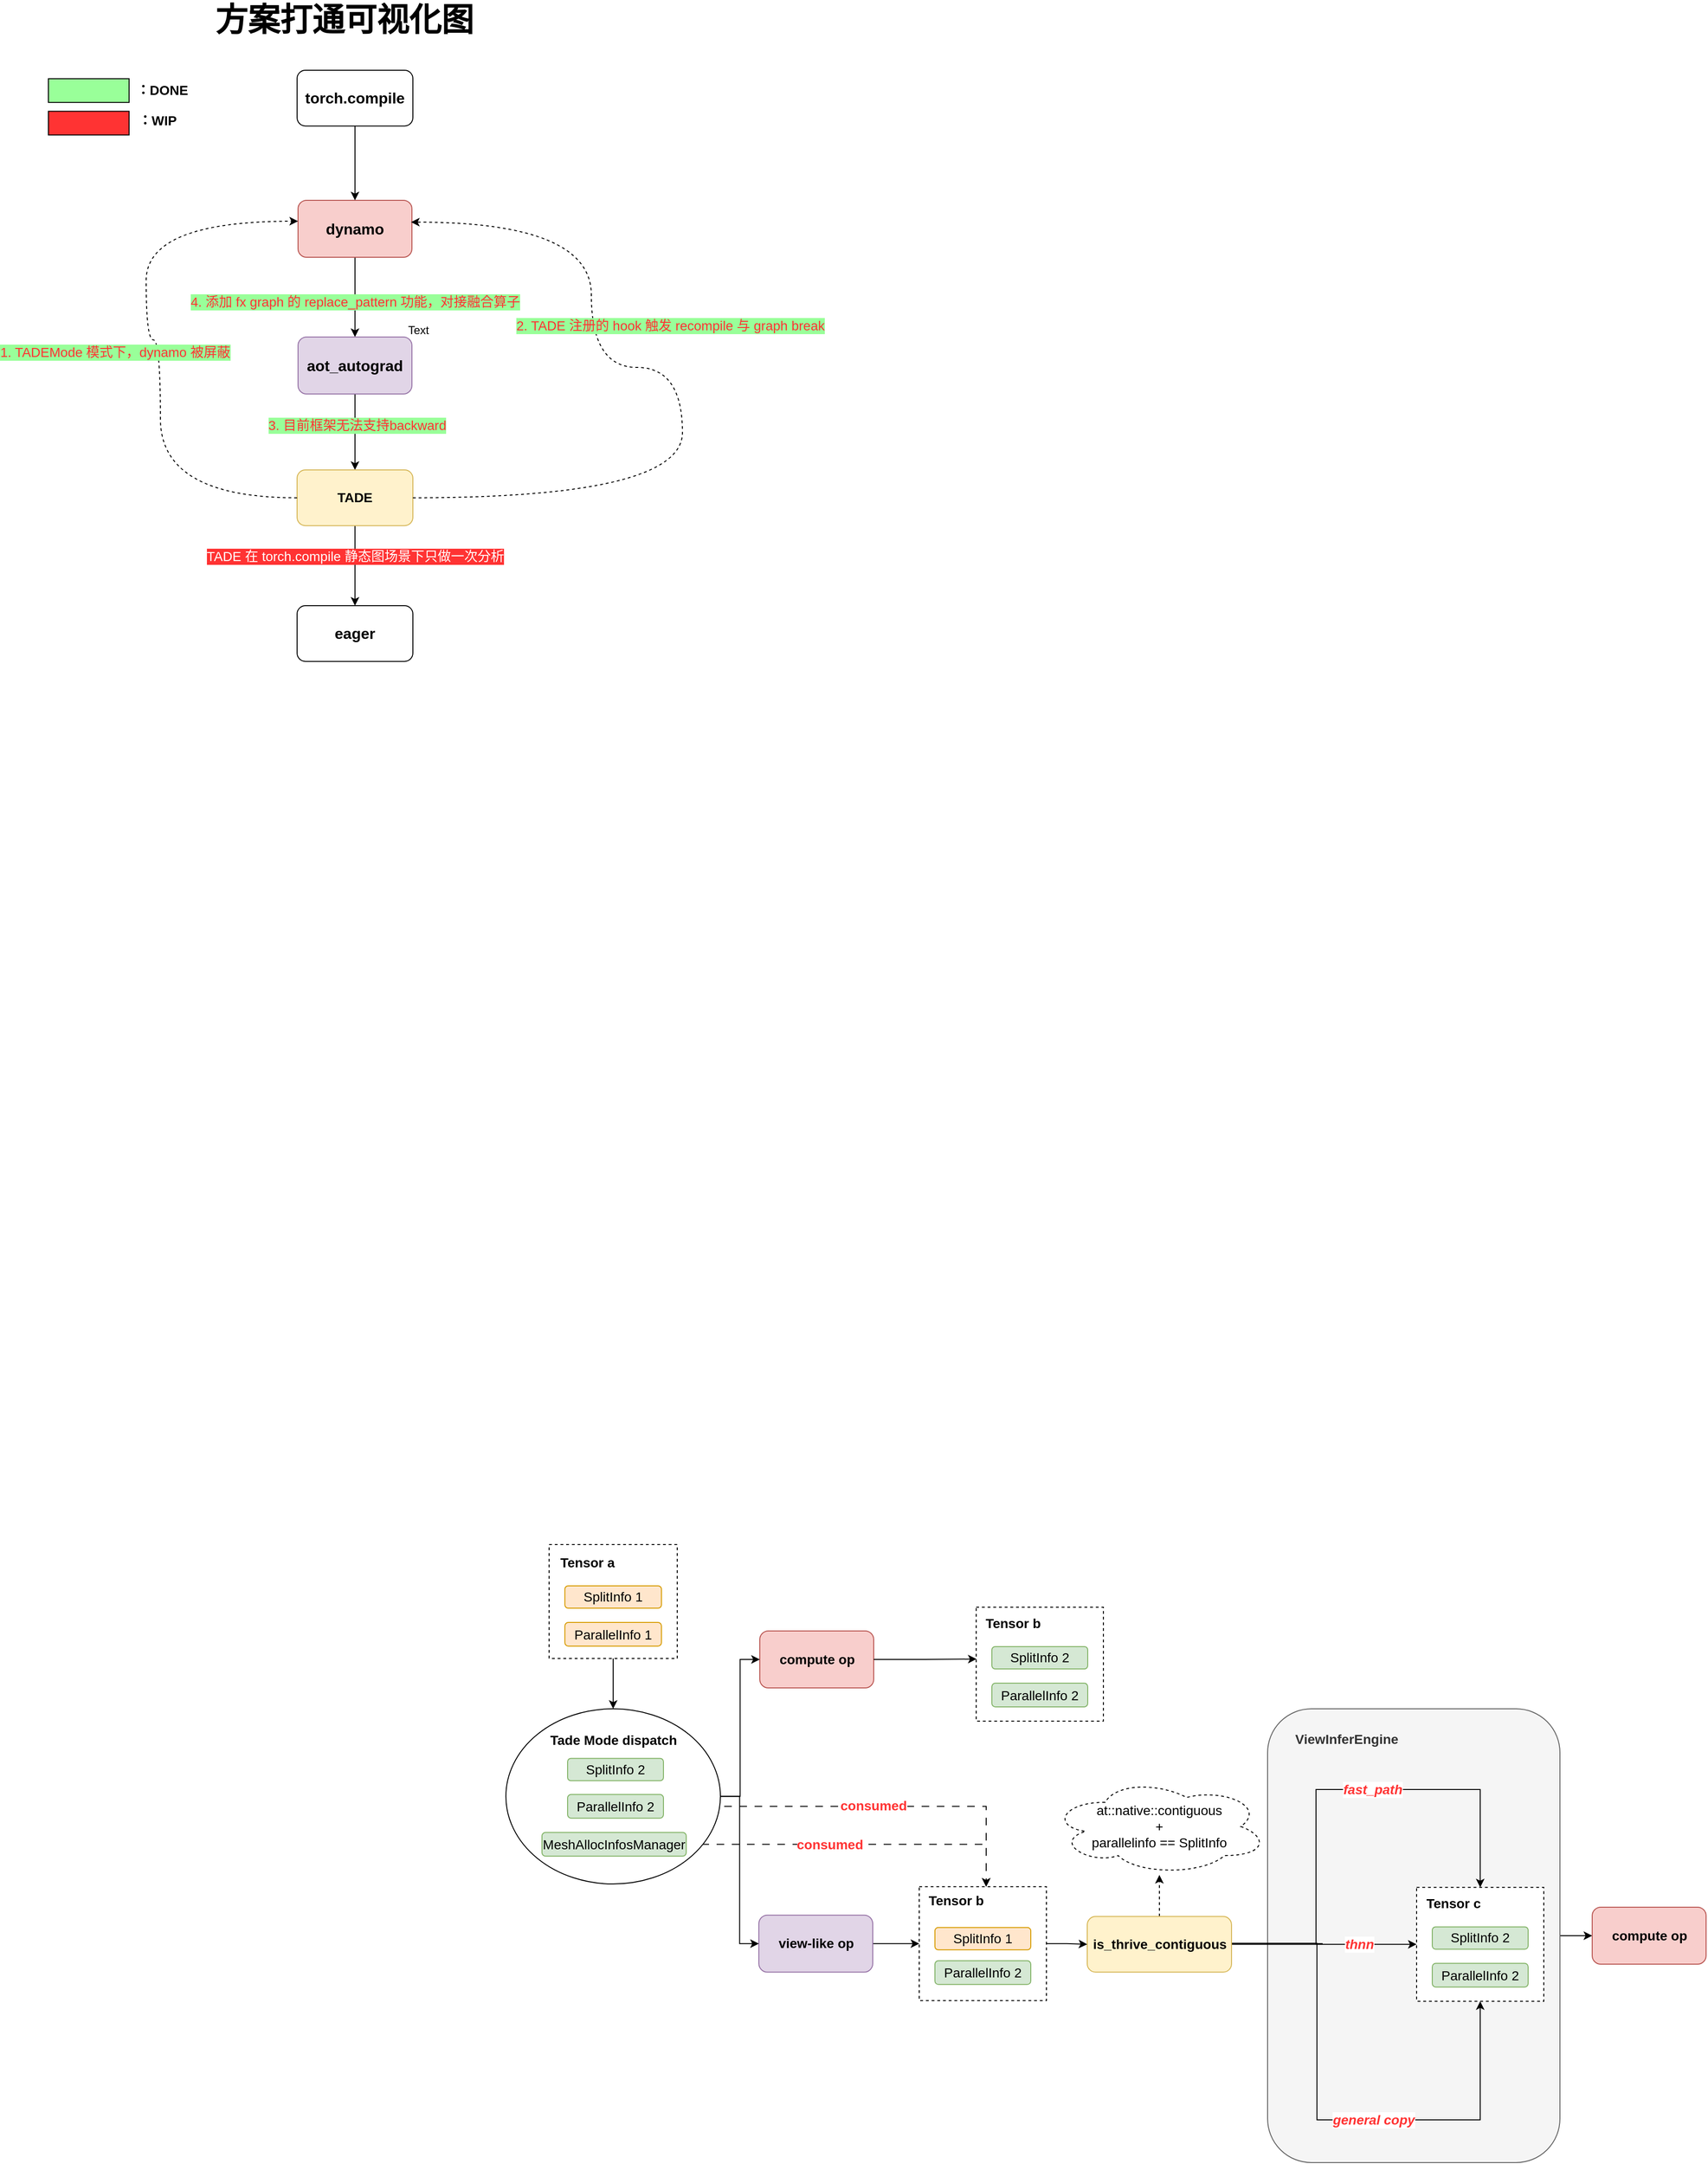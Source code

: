 <mxfile version="28.2.2">
  <diagram name="第 1 页" id="pVripiU5fOTv0RXEDSq1">
    <mxGraphModel dx="2346" dy="2100" grid="0" gridSize="10" guides="1" tooltips="1" connect="1" arrows="1" fold="1" page="0" pageScale="1" pageWidth="827" pageHeight="1169" math="0" shadow="0">
      <root>
        <mxCell id="0" />
        <mxCell id="1" parent="0" />
        <mxCell id="MY8jgwsOszjM8kaz8BeY-2" style="edgeStyle=orthogonalEdgeStyle;rounded=0;orthogonalLoop=1;jettySize=auto;html=1;entryX=0;entryY=0.5;entryDx=0;entryDy=0;" edge="1" parent="1" source="MY8jgwsOszjM8kaz8BeY-3" target="MY8jgwsOszjM8kaz8BeY-50">
          <mxGeometry relative="1" as="geometry" />
        </mxCell>
        <mxCell id="MY8jgwsOszjM8kaz8BeY-3" value="" style="rounded=1;whiteSpace=wrap;html=1;fillColor=#f5f5f5;strokeColor=#666666;fontColor=#333333;fontSize=14;" vertex="1" parent="1">
          <mxGeometry x="686.5" y="730" width="308" height="478" as="geometry" />
        </mxCell>
        <mxCell id="MY8jgwsOszjM8kaz8BeY-4" value="&lt;b&gt;compute op&lt;/b&gt;" style="rounded=1;whiteSpace=wrap;html=1;fillColor=#f8cecc;strokeColor=#b85450;fontSize=14;" vertex="1" parent="1">
          <mxGeometry x="151.5" y="648" width="120" height="60" as="geometry" />
        </mxCell>
        <mxCell id="MY8jgwsOszjM8kaz8BeY-5" style="edgeStyle=orthogonalEdgeStyle;rounded=0;orthogonalLoop=1;jettySize=auto;html=1;entryX=0.003;entryY=0.455;entryDx=0;entryDy=0;entryPerimeter=0;fontSize=14;" edge="1" parent="1" source="MY8jgwsOszjM8kaz8BeY-4" target="MY8jgwsOszjM8kaz8BeY-23">
          <mxGeometry relative="1" as="geometry" />
        </mxCell>
        <mxCell id="MY8jgwsOszjM8kaz8BeY-6" style="edgeStyle=orthogonalEdgeStyle;rounded=0;orthogonalLoop=1;jettySize=auto;html=1;entryX=0;entryY=0.5;entryDx=0;entryDy=0;fontSize=14;" edge="1" parent="1" source="MY8jgwsOszjM8kaz8BeY-7" target="MY8jgwsOszjM8kaz8BeY-38">
          <mxGeometry relative="1" as="geometry" />
        </mxCell>
        <mxCell id="MY8jgwsOszjM8kaz8BeY-7" value="&lt;font&gt;&lt;b&gt;view-like op&lt;/b&gt;&lt;/font&gt;" style="rounded=1;whiteSpace=wrap;html=1;fillColor=#e1d5e7;strokeColor=#9673a6;fontSize=14;" vertex="1" parent="1">
          <mxGeometry x="150.5" y="947.4" width="120" height="60" as="geometry" />
        </mxCell>
        <mxCell id="MY8jgwsOszjM8kaz8BeY-8" style="edgeStyle=orthogonalEdgeStyle;rounded=0;orthogonalLoop=1;jettySize=auto;html=1;entryX=0.5;entryY=0;entryDx=0;entryDy=0;exitX=1;exitY=0.5;exitDx=0;exitDy=0;fontSize=14;" edge="1" parent="1" target="MY8jgwsOszjM8kaz8BeY-33">
          <mxGeometry relative="1" as="geometry">
            <mxPoint x="744.5" y="977.4" as="sourcePoint" />
            <mxPoint x="942.25" y="815.4" as="targetPoint" />
            <Array as="points">
              <mxPoint x="737.5" y="977" />
              <mxPoint x="737.5" y="815" />
              <mxPoint x="910.5" y="815" />
            </Array>
          </mxGeometry>
        </mxCell>
        <mxCell id="MY8jgwsOszjM8kaz8BeY-9" value="&lt;span style=&quot;color: rgb(255, 51, 51); font-style: italic; font-weight: 700;&quot;&gt;fast_path&lt;/span&gt;" style="edgeLabel;html=1;align=center;verticalAlign=middle;resizable=0;points=[];fontSize=14;" vertex="1" connectable="0" parent="MY8jgwsOszjM8kaz8BeY-8">
          <mxGeometry x="0.062" y="2" relative="1" as="geometry">
            <mxPoint x="-8" y="2" as="offset" />
          </mxGeometry>
        </mxCell>
        <mxCell id="MY8jgwsOszjM8kaz8BeY-10" style="edgeStyle=orthogonalEdgeStyle;rounded=0;orthogonalLoop=1;jettySize=auto;html=1;entryX=0.5;entryY=1;entryDx=0;entryDy=0;exitX=1;exitY=0.5;exitDx=0;exitDy=0;fontSize=14;" edge="1" parent="1" source="MY8jgwsOszjM8kaz8BeY-15" target="MY8jgwsOszjM8kaz8BeY-33">
          <mxGeometry relative="1" as="geometry">
            <mxPoint x="792.5" y="977.4" as="sourcePoint" />
            <mxPoint x="989.5" y="1163.4" as="targetPoint" />
            <Array as="points">
              <mxPoint x="648.5" y="977" />
              <mxPoint x="738.5" y="977" />
              <mxPoint x="738.5" y="1163" />
              <mxPoint x="910.5" y="1163" />
            </Array>
          </mxGeometry>
        </mxCell>
        <mxCell id="MY8jgwsOszjM8kaz8BeY-11" value="&lt;b style=&quot;color: rgb(255, 51, 51);&quot;&gt;&lt;i&gt;general copy&lt;/i&gt;&lt;/b&gt;" style="edgeLabel;html=1;align=center;verticalAlign=middle;resizable=0;points=[];fontSize=14;" vertex="1" connectable="0" parent="MY8jgwsOszjM8kaz8BeY-10">
          <mxGeometry x="0.172" relative="1" as="geometry">
            <mxPoint as="offset" />
          </mxGeometry>
        </mxCell>
        <mxCell id="MY8jgwsOszjM8kaz8BeY-12" style="edgeStyle=orthogonalEdgeStyle;rounded=0;orthogonalLoop=1;jettySize=auto;html=1;entryX=0;entryY=0.5;entryDx=0;entryDy=0;exitX=1;exitY=0.5;exitDx=0;exitDy=0;fontSize=14;" edge="1" parent="1" source="MY8jgwsOszjM8kaz8BeY-15" target="MY8jgwsOszjM8kaz8BeY-33">
          <mxGeometry relative="1" as="geometry">
            <mxPoint x="792.5" y="977.4" as="sourcePoint" />
            <Array as="points" />
          </mxGeometry>
        </mxCell>
        <mxCell id="MY8jgwsOszjM8kaz8BeY-13" value="&lt;font color=&quot;#ff3333&quot;&gt;&lt;span&gt;&lt;b&gt;&lt;i&gt;thnn&lt;/i&gt;&lt;/b&gt;&lt;/span&gt;&lt;/font&gt;" style="edgeLabel;html=1;align=center;verticalAlign=middle;resizable=0;points=[];fontSize=14;" vertex="1" connectable="0" parent="MY8jgwsOszjM8kaz8BeY-12">
          <mxGeometry x="0.159" y="3" relative="1" as="geometry">
            <mxPoint x="21" y="3" as="offset" />
          </mxGeometry>
        </mxCell>
        <mxCell id="MY8jgwsOszjM8kaz8BeY-14" style="edgeStyle=orthogonalEdgeStyle;rounded=0;orthogonalLoop=1;jettySize=auto;html=1;dashed=1;fontSize=14;" edge="1" parent="1" source="MY8jgwsOszjM8kaz8BeY-15" target="MY8jgwsOszjM8kaz8BeY-27">
          <mxGeometry relative="1" as="geometry" />
        </mxCell>
        <mxCell id="MY8jgwsOszjM8kaz8BeY-15" value="&lt;font&gt;&lt;b&gt;is_thrive_contiguous&lt;/b&gt;&lt;/font&gt;" style="rounded=1;whiteSpace=wrap;html=1;fillColor=#fff2cc;strokeColor=#d6b656;fontSize=14;" vertex="1" parent="1">
          <mxGeometry x="496.5" y="948.8" width="152" height="58.6" as="geometry" />
        </mxCell>
        <mxCell id="MY8jgwsOszjM8kaz8BeY-16" style="edgeStyle=orthogonalEdgeStyle;rounded=0;orthogonalLoop=1;jettySize=auto;html=1;fontSize=14;" edge="1" parent="1" source="MY8jgwsOszjM8kaz8BeY-38" target="MY8jgwsOszjM8kaz8BeY-15">
          <mxGeometry relative="1" as="geometry" />
        </mxCell>
        <mxCell id="MY8jgwsOszjM8kaz8BeY-17" value="" style="group;fontSize=14;" vertex="1" connectable="0" parent="1">
          <mxGeometry x="-70.5" y="557" width="135" height="120" as="geometry" />
        </mxCell>
        <mxCell id="MY8jgwsOszjM8kaz8BeY-18" value="" style="rounded=0;whiteSpace=wrap;html=1;dashed=1;container=0;fontSize=14;" vertex="1" parent="MY8jgwsOszjM8kaz8BeY-17">
          <mxGeometry width="135" height="120" as="geometry" />
        </mxCell>
        <mxCell id="MY8jgwsOszjM8kaz8BeY-19" value="SplitInfo 1" style="rounded=1;whiteSpace=wrap;html=1;fillColor=#ffe6cc;strokeColor=#d79b00;container=0;fontSize=14;" vertex="1" parent="MY8jgwsOszjM8kaz8BeY-17">
          <mxGeometry x="16.623" y="43.5" width="101.754" height="23.5" as="geometry" />
        </mxCell>
        <mxCell id="MY8jgwsOszjM8kaz8BeY-20" value="&lt;b&gt;&lt;font&gt;Tensor a&lt;/font&gt;&lt;/b&gt;" style="text;html=1;align=center;verticalAlign=middle;whiteSpace=wrap;rounded=0;container=0;fontSize=14;" vertex="1" parent="MY8jgwsOszjM8kaz8BeY-17">
          <mxGeometry x="10.578" y="4" width="60.448" height="30" as="geometry" />
        </mxCell>
        <mxCell id="MY8jgwsOszjM8kaz8BeY-21" value="ParallelInfo 1" style="rounded=1;whiteSpace=wrap;html=1;fillColor=#ffe6cc;strokeColor=#d79b00;container=0;fontSize=14;" vertex="1" parent="MY8jgwsOszjM8kaz8BeY-17">
          <mxGeometry x="16.623" y="82" width="101.754" height="25" as="geometry" />
        </mxCell>
        <mxCell id="MY8jgwsOszjM8kaz8BeY-22" value="" style="group;fontSize=14;" vertex="1" connectable="0" parent="1">
          <mxGeometry x="379.5" y="623" width="134" height="120" as="geometry" />
        </mxCell>
        <mxCell id="MY8jgwsOszjM8kaz8BeY-23" value="" style="rounded=0;whiteSpace=wrap;html=1;movable=1;resizable=1;rotatable=1;deletable=1;editable=1;locked=0;connectable=1;dashed=1;container=0;fontSize=14;" vertex="1" parent="MY8jgwsOszjM8kaz8BeY-22">
          <mxGeometry width="134" height="120" as="geometry" />
        </mxCell>
        <mxCell id="MY8jgwsOszjM8kaz8BeY-24" value="SplitInfo 2" style="rounded=1;whiteSpace=wrap;html=1;fillColor=#d5e8d4;strokeColor=#82b366;container=0;fontSize=14;" vertex="1" parent="MY8jgwsOszjM8kaz8BeY-22">
          <mxGeometry x="16.5" y="41.5" width="101" height="23.5" as="geometry" />
        </mxCell>
        <mxCell id="MY8jgwsOszjM8kaz8BeY-25" value="&lt;b&gt;&lt;font&gt;Tensor b&lt;/font&gt;&lt;/b&gt;" style="text;html=1;align=center;verticalAlign=middle;whiteSpace=wrap;rounded=0;container=0;fontSize=14;" vertex="1" parent="MY8jgwsOszjM8kaz8BeY-22">
          <mxGeometry x="6" y="2" width="64.5" height="30" as="geometry" />
        </mxCell>
        <mxCell id="MY8jgwsOszjM8kaz8BeY-26" value="ParallelInfo 2" style="rounded=1;whiteSpace=wrap;html=1;fillColor=#d5e8d4;strokeColor=#82b366;container=0;fontSize=14;" vertex="1" parent="MY8jgwsOszjM8kaz8BeY-22">
          <mxGeometry x="16.5" y="80" width="101" height="25" as="geometry" />
        </mxCell>
        <mxCell id="MY8jgwsOszjM8kaz8BeY-27" value="at::native::contiguous&lt;br&gt;+&lt;br&gt;parallelinfo == SplitInfo" style="ellipse;shape=cloud;whiteSpace=wrap;html=1;dashed=1;fontSize=14;" vertex="1" parent="1">
          <mxGeometry x="458.25" y="803" width="228.5" height="102" as="geometry" />
        </mxCell>
        <mxCell id="MY8jgwsOszjM8kaz8BeY-28" style="edgeStyle=orthogonalEdgeStyle;rounded=0;orthogonalLoop=1;jettySize=auto;html=1;dashed=1;dashPattern=8 8;entryX=1;entryY=0;entryDx=0;entryDy=0;fontSize=14;" edge="1" parent="1" source="MY8jgwsOszjM8kaz8BeY-48" target="MY8jgwsOszjM8kaz8BeY-39">
          <mxGeometry relative="1" as="geometry">
            <mxPoint x="674.5" y="911" as="targetPoint" />
          </mxGeometry>
        </mxCell>
        <mxCell id="MY8jgwsOszjM8kaz8BeY-29" value="&lt;font style=&quot;color: rgb(255, 51, 51);&quot;&gt;&lt;b&gt;consumed&lt;/b&gt;&lt;/font&gt;" style="edgeLabel;html=1;align=center;verticalAlign=middle;resizable=0;points=[];fontSize=14;" vertex="1" connectable="0" parent="MY8jgwsOszjM8kaz8BeY-28">
          <mxGeometry x="-0.168" y="-3" relative="1" as="geometry">
            <mxPoint x="1" y="-3" as="offset" />
          </mxGeometry>
        </mxCell>
        <mxCell id="MY8jgwsOszjM8kaz8BeY-30" style="edgeStyle=orthogonalEdgeStyle;rounded=0;orthogonalLoop=1;jettySize=auto;html=1;entryX=1;entryY=0;entryDx=0;entryDy=0;dashed=1;dashPattern=8 8;exitX=1;exitY=0.5;exitDx=0;exitDy=0;fontSize=14;" edge="1" parent="1" source="MY8jgwsOszjM8kaz8BeY-46" target="MY8jgwsOszjM8kaz8BeY-39">
          <mxGeometry relative="1" as="geometry">
            <mxPoint x="258.5" y="816.001" as="sourcePoint" />
            <mxPoint x="704.086" y="923.53" as="targetPoint" />
          </mxGeometry>
        </mxCell>
        <mxCell id="MY8jgwsOszjM8kaz8BeY-31" value="&lt;font style=&quot;color: rgb(255, 51, 51);&quot;&gt;&lt;b&gt;consumed&lt;/b&gt;&lt;/font&gt;" style="edgeLabel;html=1;align=center;verticalAlign=middle;resizable=0;points=[];fontSize=14;" vertex="1" connectable="0" parent="MY8jgwsOszjM8kaz8BeY-30">
          <mxGeometry x="0.054" relative="1" as="geometry">
            <mxPoint x="-3" y="-1" as="offset" />
          </mxGeometry>
        </mxCell>
        <mxCell id="MY8jgwsOszjM8kaz8BeY-32" value="" style="group;fontSize=14;" vertex="1" connectable="0" parent="1">
          <mxGeometry x="843.5" y="918.1" width="134" height="120" as="geometry" />
        </mxCell>
        <mxCell id="MY8jgwsOszjM8kaz8BeY-33" value="" style="rounded=0;whiteSpace=wrap;html=1;movable=1;resizable=1;rotatable=1;deletable=1;editable=1;locked=0;connectable=1;dashed=1;container=0;fontSize=14;" vertex="1" parent="MY8jgwsOszjM8kaz8BeY-32">
          <mxGeometry width="134" height="120" as="geometry" />
        </mxCell>
        <mxCell id="MY8jgwsOszjM8kaz8BeY-34" value="&lt;b&gt;&lt;font&gt;Tensor c&lt;/font&gt;&lt;/b&gt;" style="text;html=1;align=center;verticalAlign=middle;whiteSpace=wrap;rounded=0;container=0;fontSize=14;" vertex="1" parent="MY8jgwsOszjM8kaz8BeY-32">
          <mxGeometry x="6" y="2" width="64.5" height="30" as="geometry" />
        </mxCell>
        <mxCell id="MY8jgwsOszjM8kaz8BeY-35" value="ParallelInfo 2" style="rounded=1;whiteSpace=wrap;html=1;fillColor=#d5e8d4;strokeColor=#82b366;container=0;fontSize=14;" vertex="1" parent="MY8jgwsOszjM8kaz8BeY-32">
          <mxGeometry x="16.5" y="80" width="101" height="25" as="geometry" />
        </mxCell>
        <mxCell id="MY8jgwsOszjM8kaz8BeY-36" value="SplitInfo 2" style="rounded=1;whiteSpace=wrap;html=1;fillColor=#d5e8d4;strokeColor=#82b366;container=0;fontSize=14;" vertex="1" parent="MY8jgwsOszjM8kaz8BeY-32">
          <mxGeometry x="16.5" y="41.6" width="101" height="23.5" as="geometry" />
        </mxCell>
        <mxCell id="MY8jgwsOszjM8kaz8BeY-37" value="" style="group;fontSize=14;" vertex="1" connectable="0" parent="1">
          <mxGeometry x="319.5" y="917.4" width="134" height="120" as="geometry" />
        </mxCell>
        <mxCell id="MY8jgwsOszjM8kaz8BeY-38" value="" style="rounded=0;whiteSpace=wrap;html=1;movable=1;resizable=1;rotatable=1;deletable=1;editable=1;locked=0;connectable=1;dashed=1;container=0;fontSize=14;" vertex="1" parent="MY8jgwsOszjM8kaz8BeY-37">
          <mxGeometry width="134" height="120" as="geometry" />
        </mxCell>
        <mxCell id="MY8jgwsOszjM8kaz8BeY-39" value="&lt;b&gt;&lt;font&gt;Tensor b&lt;/font&gt;&lt;/b&gt;" style="text;html=1;align=center;verticalAlign=middle;whiteSpace=wrap;rounded=0;container=0;fontSize=14;" vertex="1" parent="MY8jgwsOszjM8kaz8BeY-37">
          <mxGeometry x="6" width="64.5" height="30" as="geometry" />
        </mxCell>
        <mxCell id="MY8jgwsOszjM8kaz8BeY-40" value="ParallelInfo 2" style="rounded=1;whiteSpace=wrap;html=1;fillColor=#d5e8d4;strokeColor=#82b366;container=0;fontSize=14;" vertex="1" parent="MY8jgwsOszjM8kaz8BeY-37">
          <mxGeometry x="16.5" y="78" width="101" height="25" as="geometry" />
        </mxCell>
        <mxCell id="MY8jgwsOszjM8kaz8BeY-41" value="SplitInfo 1" style="rounded=1;whiteSpace=wrap;html=1;fillColor=#ffe6cc;strokeColor=#d79b00;container=0;fontSize=14;" vertex="1" parent="MY8jgwsOszjM8kaz8BeY-37">
          <mxGeometry x="16.5" y="43" width="101" height="23.5" as="geometry" />
        </mxCell>
        <mxCell id="MY8jgwsOszjM8kaz8BeY-42" value="&lt;b style=&quot;color: rgb(51, 51, 51);&quot;&gt;ViewInferEngine&lt;/b&gt;" style="text;html=1;align=center;verticalAlign=middle;whiteSpace=wrap;rounded=0;fontSize=14;" vertex="1" parent="1">
          <mxGeometry x="739.5" y="747" width="60" height="30" as="geometry" />
        </mxCell>
        <mxCell id="MY8jgwsOszjM8kaz8BeY-43" value="" style="group;fontSize=14;" vertex="1" connectable="0" parent="1">
          <mxGeometry x="-116" y="730" width="226" height="184.5" as="geometry" />
        </mxCell>
        <mxCell id="MY8jgwsOszjM8kaz8BeY-44" value="" style="ellipse;whiteSpace=wrap;html=1;fontSize=14;" vertex="1" parent="MY8jgwsOszjM8kaz8BeY-43">
          <mxGeometry width="226" height="184.5" as="geometry" />
        </mxCell>
        <mxCell id="MY8jgwsOszjM8kaz8BeY-45" value="&lt;font&gt;&lt;b&gt;Tade Mode dispatch&lt;/b&gt;&lt;/font&gt;" style="text;html=1;align=center;verticalAlign=middle;whiteSpace=wrap;rounded=0;fontSize=14;" vertex="1" parent="MY8jgwsOszjM8kaz8BeY-43">
          <mxGeometry x="43.5" y="18.25" width="139" height="30" as="geometry" />
        </mxCell>
        <mxCell id="MY8jgwsOszjM8kaz8BeY-46" value="ParallelInfo 2" style="rounded=1;whiteSpace=wrap;html=1;fillColor=#d5e8d4;strokeColor=#82b366;container=0;fontSize=14;" vertex="1" parent="MY8jgwsOszjM8kaz8BeY-43">
          <mxGeometry x="65" y="90.25" width="101" height="25" as="geometry" />
        </mxCell>
        <mxCell id="MY8jgwsOszjM8kaz8BeY-47" value="SplitInfo 2" style="rounded=1;whiteSpace=wrap;html=1;fillColor=#d5e8d4;strokeColor=#82b366;container=0;fontSize=14;" vertex="1" parent="MY8jgwsOszjM8kaz8BeY-43">
          <mxGeometry x="65" y="52.25" width="101" height="23.5" as="geometry" />
        </mxCell>
        <mxCell id="MY8jgwsOszjM8kaz8BeY-48" value="MeshAllocInfosManager" style="rounded=1;whiteSpace=wrap;html=1;fillColor=#d5e8d4;strokeColor=#82b366;container=0;fontSize=14;" vertex="1" parent="MY8jgwsOszjM8kaz8BeY-43">
          <mxGeometry x="38" y="130.25" width="152" height="25" as="geometry" />
        </mxCell>
        <mxCell id="MY8jgwsOszjM8kaz8BeY-49" style="edgeStyle=orthogonalEdgeStyle;rounded=0;orthogonalLoop=1;jettySize=auto;html=1;entryX=0.5;entryY=0;entryDx=0;entryDy=0;fontSize=14;" edge="1" parent="1" source="MY8jgwsOszjM8kaz8BeY-18" target="MY8jgwsOszjM8kaz8BeY-44">
          <mxGeometry relative="1" as="geometry" />
        </mxCell>
        <mxCell id="MY8jgwsOszjM8kaz8BeY-50" value="&lt;font&gt;&lt;b&gt;compute op&lt;/b&gt;&lt;/font&gt;" style="rounded=1;whiteSpace=wrap;html=1;fillColor=#f8cecc;strokeColor=#b85450;fontSize=14;" vertex="1" parent="1">
          <mxGeometry x="1028.5" y="939" width="120" height="60" as="geometry" />
        </mxCell>
        <mxCell id="MY8jgwsOszjM8kaz8BeY-51" style="edgeStyle=orthogonalEdgeStyle;rounded=0;orthogonalLoop=1;jettySize=auto;html=1;entryX=0;entryY=0.5;entryDx=0;entryDy=0;" edge="1" parent="1" source="MY8jgwsOszjM8kaz8BeY-44" target="MY8jgwsOszjM8kaz8BeY-4">
          <mxGeometry relative="1" as="geometry" />
        </mxCell>
        <mxCell id="MY8jgwsOszjM8kaz8BeY-52" style="edgeStyle=orthogonalEdgeStyle;rounded=0;orthogonalLoop=1;jettySize=auto;html=1;entryX=0;entryY=0.5;entryDx=0;entryDy=0;" edge="1" parent="1" source="MY8jgwsOszjM8kaz8BeY-44" target="MY8jgwsOszjM8kaz8BeY-7">
          <mxGeometry relative="1" as="geometry" />
        </mxCell>
        <mxCell id="MY8jgwsOszjM8kaz8BeY-59" style="edgeStyle=orthogonalEdgeStyle;rounded=0;orthogonalLoop=1;jettySize=auto;html=1;entryX=0.5;entryY=0;entryDx=0;entryDy=0;" edge="1" parent="1" source="MY8jgwsOszjM8kaz8BeY-53" target="MY8jgwsOszjM8kaz8BeY-54">
          <mxGeometry relative="1" as="geometry" />
        </mxCell>
        <mxCell id="MY8jgwsOszjM8kaz8BeY-76" value="&lt;div class=&quot;lake-content&quot;&gt;&lt;font style=&quot;font-size: 14px; color: rgb(255, 51, 51);&quot;&gt;&lt;span class=&quot;ne-text&quot; style=&quot;&quot;&gt;4. 添加 fx graph 的 replace_pattern 功能，对接&lt;/span&gt;&lt;span class=&quot;ne-text&quot;&gt;融合算子&lt;/span&gt;&lt;/font&gt;&lt;/div&gt;" style="edgeLabel;html=1;align=center;verticalAlign=middle;resizable=0;points=[];labelBackgroundColor=#99FF99;" vertex="1" connectable="0" parent="MY8jgwsOszjM8kaz8BeY-59">
          <mxGeometry x="0.083" relative="1" as="geometry">
            <mxPoint y="1" as="offset" />
          </mxGeometry>
        </mxCell>
        <mxCell id="MY8jgwsOszjM8kaz8BeY-53" value="&lt;b&gt;dynamo&lt;/b&gt;" style="rounded=1;whiteSpace=wrap;html=1;fillColor=#f8cecc;strokeColor=#b85450;fontSize=16;" vertex="1" parent="1">
          <mxGeometry x="-335" y="-859" width="120" height="60" as="geometry" />
        </mxCell>
        <mxCell id="MY8jgwsOszjM8kaz8BeY-60" style="edgeStyle=orthogonalEdgeStyle;rounded=0;orthogonalLoop=1;jettySize=auto;html=1;entryX=0.5;entryY=0;entryDx=0;entryDy=0;" edge="1" parent="1" source="MY8jgwsOszjM8kaz8BeY-54" target="MY8jgwsOszjM8kaz8BeY-55">
          <mxGeometry relative="1" as="geometry" />
        </mxCell>
        <mxCell id="MY8jgwsOszjM8kaz8BeY-74" value="&lt;div class=&quot;lake-content&quot;&gt;&lt;span class=&quot;ne-text&quot;&gt;&lt;font style=&quot;color: rgb(255, 51, 51); font-size: 14px;&quot;&gt;3. 目前框架无法支持backward&lt;/font&gt;&lt;/span&gt;&lt;/div&gt;" style="edgeLabel;html=1;align=center;verticalAlign=middle;resizable=0;points=[];labelBackgroundColor=#99FF99;" vertex="1" connectable="0" parent="MY8jgwsOszjM8kaz8BeY-60">
          <mxGeometry x="-0.175" y="2" relative="1" as="geometry">
            <mxPoint as="offset" />
          </mxGeometry>
        </mxCell>
        <mxCell id="MY8jgwsOszjM8kaz8BeY-54" value="&lt;font&gt;&lt;b&gt;aot_autograd&lt;/b&gt;&lt;/font&gt;" style="rounded=1;whiteSpace=wrap;html=1;fillColor=#e1d5e7;strokeColor=#9673a6;fontSize=16;" vertex="1" parent="1">
          <mxGeometry x="-335" y="-715" width="120" height="60" as="geometry" />
        </mxCell>
        <mxCell id="MY8jgwsOszjM8kaz8BeY-61" style="edgeStyle=orthogonalEdgeStyle;rounded=0;orthogonalLoop=1;jettySize=auto;html=1;" edge="1" parent="1" source="MY8jgwsOszjM8kaz8BeY-55" target="MY8jgwsOszjM8kaz8BeY-56">
          <mxGeometry relative="1" as="geometry" />
        </mxCell>
        <mxCell id="MY8jgwsOszjM8kaz8BeY-77" value="&lt;div class=&quot;lake-content&quot;&gt;&lt;span class=&quot;ne-text&quot;&gt;&lt;font style=&quot;font-size: 14px; color: rgb(255, 255, 255);&quot;&gt;TADE 在 torch.compile 静态图场景下只做一次分析&lt;/font&gt;&lt;/span&gt;&lt;/div&gt;" style="edgeLabel;html=1;align=center;verticalAlign=middle;resizable=0;points=[];labelBackgroundColor=#FF3333;" vertex="1" connectable="0" parent="MY8jgwsOszjM8kaz8BeY-61">
          <mxGeometry x="-0.234" relative="1" as="geometry">
            <mxPoint as="offset" />
          </mxGeometry>
        </mxCell>
        <mxCell id="MY8jgwsOszjM8kaz8BeY-55" value="&lt;font&gt;&lt;b&gt;TADE&lt;/b&gt;&lt;/font&gt;" style="rounded=1;whiteSpace=wrap;html=1;fillColor=#fff2cc;strokeColor=#d6b656;fontSize=14;" vertex="1" parent="1">
          <mxGeometry x="-336" y="-575" width="122" height="58.7" as="geometry" />
        </mxCell>
        <mxCell id="MY8jgwsOszjM8kaz8BeY-56" value="&lt;b&gt;eager&lt;/b&gt;" style="rounded=1;whiteSpace=wrap;html=1;fontSize=16;" vertex="1" parent="1">
          <mxGeometry x="-336" y="-432" width="122" height="58.7" as="geometry" />
        </mxCell>
        <mxCell id="MY8jgwsOszjM8kaz8BeY-58" style="edgeStyle=orthogonalEdgeStyle;rounded=0;orthogonalLoop=1;jettySize=auto;html=1;entryX=0.5;entryY=0;entryDx=0;entryDy=0;" edge="1" parent="1" source="MY8jgwsOszjM8kaz8BeY-57" target="MY8jgwsOszjM8kaz8BeY-53">
          <mxGeometry relative="1" as="geometry" />
        </mxCell>
        <mxCell id="MY8jgwsOszjM8kaz8BeY-57" value="&lt;b&gt;torch.compile&lt;/b&gt;" style="rounded=1;whiteSpace=wrap;html=1;fontSize=16;" vertex="1" parent="1">
          <mxGeometry x="-336" y="-996" width="122" height="58.7" as="geometry" />
        </mxCell>
        <mxCell id="MY8jgwsOszjM8kaz8BeY-63" style="edgeStyle=orthogonalEdgeStyle;rounded=0;orthogonalLoop=1;jettySize=auto;html=1;entryX=0;entryY=0.367;entryDx=0;entryDy=0;entryPerimeter=0;curved=1;dashed=1;" edge="1" parent="1" source="MY8jgwsOszjM8kaz8BeY-55" target="MY8jgwsOszjM8kaz8BeY-53">
          <mxGeometry relative="1" as="geometry">
            <Array as="points">
              <mxPoint x="-480" y="-546" />
              <mxPoint x="-480" y="-712" />
              <mxPoint x="-495" y="-712" />
              <mxPoint x="-495" y="-837" />
            </Array>
          </mxGeometry>
        </mxCell>
        <mxCell id="MY8jgwsOszjM8kaz8BeY-65" value="&lt;span style=&quot;&quot;&gt;1. TADEMode 模式下，dynamo 被屏蔽&lt;/span&gt;" style="edgeLabel;html=1;align=center;verticalAlign=middle;resizable=0;points=[];fontSize=14;fontColor=#FF3333;labelBackgroundColor=#99FF99;" vertex="1" connectable="0" parent="MY8jgwsOszjM8kaz8BeY-63">
          <mxGeometry x="-0.025" y="-8" relative="1" as="geometry">
            <mxPoint x="-56" as="offset" />
          </mxGeometry>
        </mxCell>
        <mxCell id="MY8jgwsOszjM8kaz8BeY-70" style="edgeStyle=orthogonalEdgeStyle;rounded=0;orthogonalLoop=1;jettySize=auto;html=1;entryX=0.992;entryY=0.383;entryDx=0;entryDy=0;entryPerimeter=0;curved=1;dashed=1;" edge="1" parent="1" source="MY8jgwsOszjM8kaz8BeY-55" target="MY8jgwsOszjM8kaz8BeY-53">
          <mxGeometry relative="1" as="geometry">
            <Array as="points">
              <mxPoint x="70" y="-546" />
              <mxPoint x="70" y="-683" />
              <mxPoint x="-26" y="-683" />
              <mxPoint x="-26" y="-836" />
            </Array>
          </mxGeometry>
        </mxCell>
        <mxCell id="MY8jgwsOszjM8kaz8BeY-71" value="&lt;font style=&quot;font-size: 14px; color: rgb(255, 51, 51);&quot;&gt;2. TADE 注册的 hook 触发 recompile 与 graph break&lt;/font&gt;" style="edgeLabel;html=1;align=center;verticalAlign=middle;resizable=0;points=[];labelBackgroundColor=#99FF99;" vertex="1" connectable="0" parent="MY8jgwsOszjM8kaz8BeY-70">
          <mxGeometry x="0.304" y="-3" relative="1" as="geometry">
            <mxPoint x="80" y="-1" as="offset" />
          </mxGeometry>
        </mxCell>
        <mxCell id="MY8jgwsOszjM8kaz8BeY-78" value="" style="rounded=0;whiteSpace=wrap;html=1;fillColor=#99FF99;" vertex="1" parent="1">
          <mxGeometry x="-598" y="-987.1" width="85" height="25" as="geometry" />
        </mxCell>
        <mxCell id="MY8jgwsOszjM8kaz8BeY-79" value="" style="rounded=0;whiteSpace=wrap;html=1;fillColor=#FF3333;" vertex="1" parent="1">
          <mxGeometry x="-598" y="-952.8" width="85" height="25" as="geometry" />
        </mxCell>
        <mxCell id="MY8jgwsOszjM8kaz8BeY-80" value="：DONE" style="text;html=1;align=center;verticalAlign=middle;whiteSpace=wrap;rounded=0;fontSize=14;fontStyle=1" vertex="1" parent="1">
          <mxGeometry x="-508" y="-990.0" width="60" height="30.8" as="geometry" />
        </mxCell>
        <mxCell id="MY8jgwsOszjM8kaz8BeY-81" value="：WIP" style="text;html=1;align=center;verticalAlign=middle;whiteSpace=wrap;rounded=0;fontSize=14;fontStyle=1" vertex="1" parent="1">
          <mxGeometry x="-513" y="-958.6" width="60" height="30.8" as="geometry" />
        </mxCell>
        <mxCell id="MY8jgwsOszjM8kaz8BeY-82" value="Text" style="text;html=1;align=center;verticalAlign=middle;whiteSpace=wrap;rounded=0;" vertex="1" parent="1">
          <mxGeometry x="-238" y="-737" width="60" height="30" as="geometry" />
        </mxCell>
        <mxCell id="MY8jgwsOszjM8kaz8BeY-83" value="方案打通可视化图" style="text;html=1;align=center;verticalAlign=middle;whiteSpace=wrap;rounded=0;fontStyle=1;fontSize=34;" vertex="1" parent="1">
          <mxGeometry x="-453" y="-1064" width="334" height="30" as="geometry" />
        </mxCell>
      </root>
    </mxGraphModel>
  </diagram>
</mxfile>
